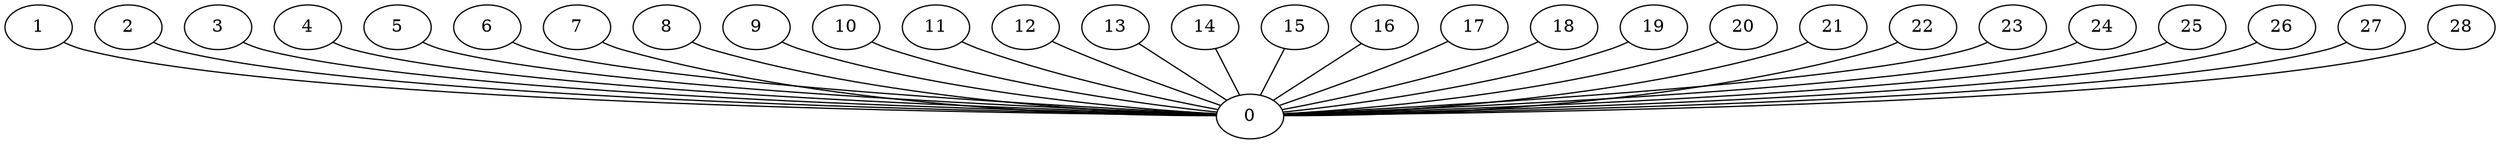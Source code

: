 graph G {
0;
1;
2;
3;
4;
5;
6;
7;
8;
9;
10;
11;
12;
13;
14;
15;
16;
17;
18;
19;
20;
21;
22;
23;
24;
25;
26;
27;
28;
1--0 ;
2--0 ;
3--0 ;
4--0 ;
5--0 ;
8--0 ;
7--0 ;
6--0 ;
10--0 ;
9--0 ;
13--0 ;
12--0 ;
11--0 ;
14--0 ;
15--0 ;
17--0 ;
16--0 ;
18--0 ;
19--0 ;
21--0 ;
20--0 ;
23--0 ;
22--0 ;
26--0 ;
25--0 ;
24--0 ;
27--0 ;
28--0 ;
}
